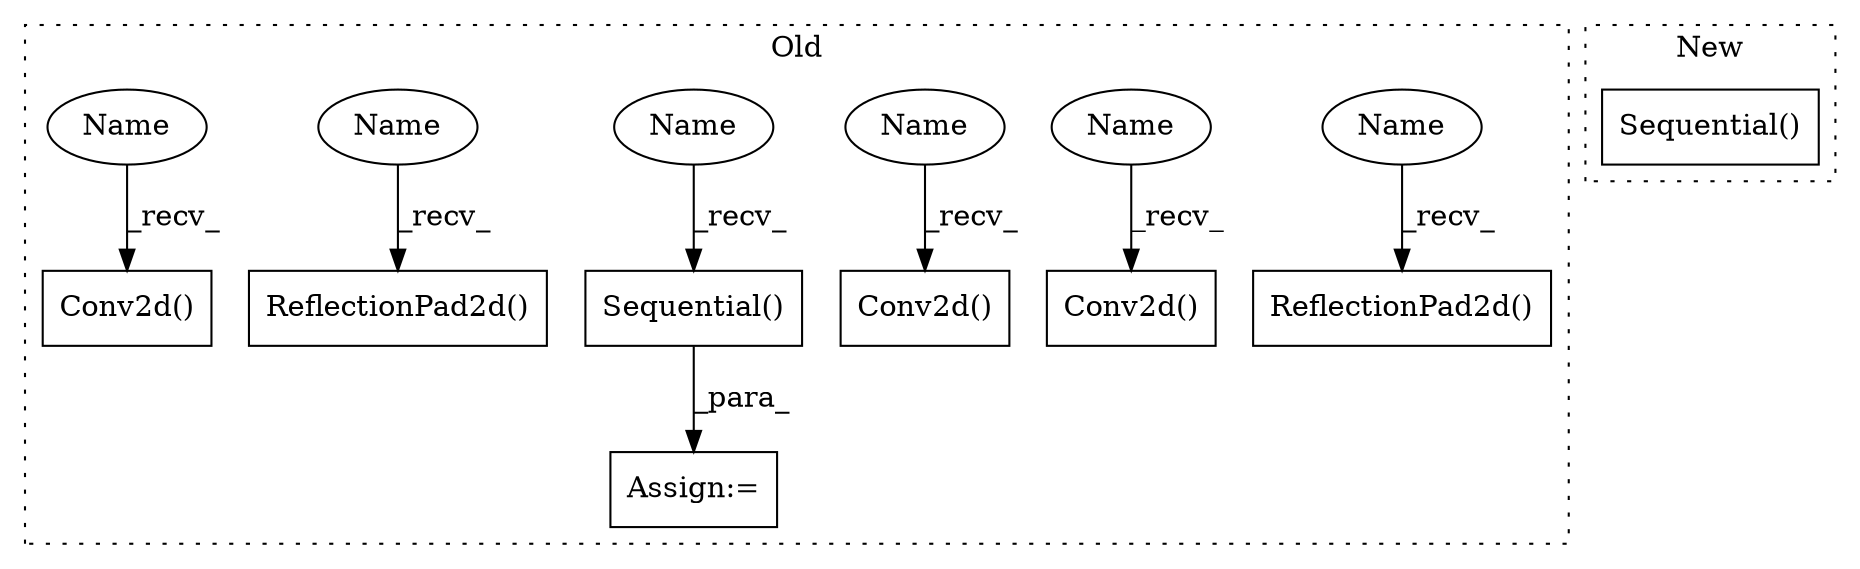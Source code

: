 digraph G {
subgraph cluster0 {
1 [label="ReflectionPad2d()" a="75" s="6560,6580" l="19,1" shape="box"];
3 [label="Sequential()" a="75" s="6962,6977" l="14,6" shape="box"];
4 [label="Conv2d()" a="75" s="6367,6405" l="10,1" shape="box"];
5 [label="ReflectionPad2d()" a="75" s="6322,6342" l="19,1" shape="box"];
6 [label="Conv2d()" a="75" s="6895,6934" l="10,1" shape="box"];
7 [label="Assign:=" a="68" s="6959" l="3" shape="box"];
8 [label="Conv2d()" a="75" s="6799,6837" l="10,1" shape="box"];
9 [label="Name" a="87" s="6560" l="2" shape="ellipse"];
10 [label="Name" a="87" s="6895" l="2" shape="ellipse"];
11 [label="Name" a="87" s="6367" l="2" shape="ellipse"];
12 [label="Name" a="87" s="6962" l="2" shape="ellipse"];
13 [label="Name" a="87" s="6322" l="2" shape="ellipse"];
14 [label="Name" a="87" s="6799" l="2" shape="ellipse"];
label = "Old";
style="dotted";
}
subgraph cluster1 {
2 [label="Sequential()" a="75" s="1019,2836" l="47,10" shape="box"];
label = "New";
style="dotted";
}
3 -> 7 [label="_para_"];
9 -> 1 [label="_recv_"];
10 -> 6 [label="_recv_"];
11 -> 4 [label="_recv_"];
12 -> 3 [label="_recv_"];
13 -> 5 [label="_recv_"];
14 -> 8 [label="_recv_"];
}